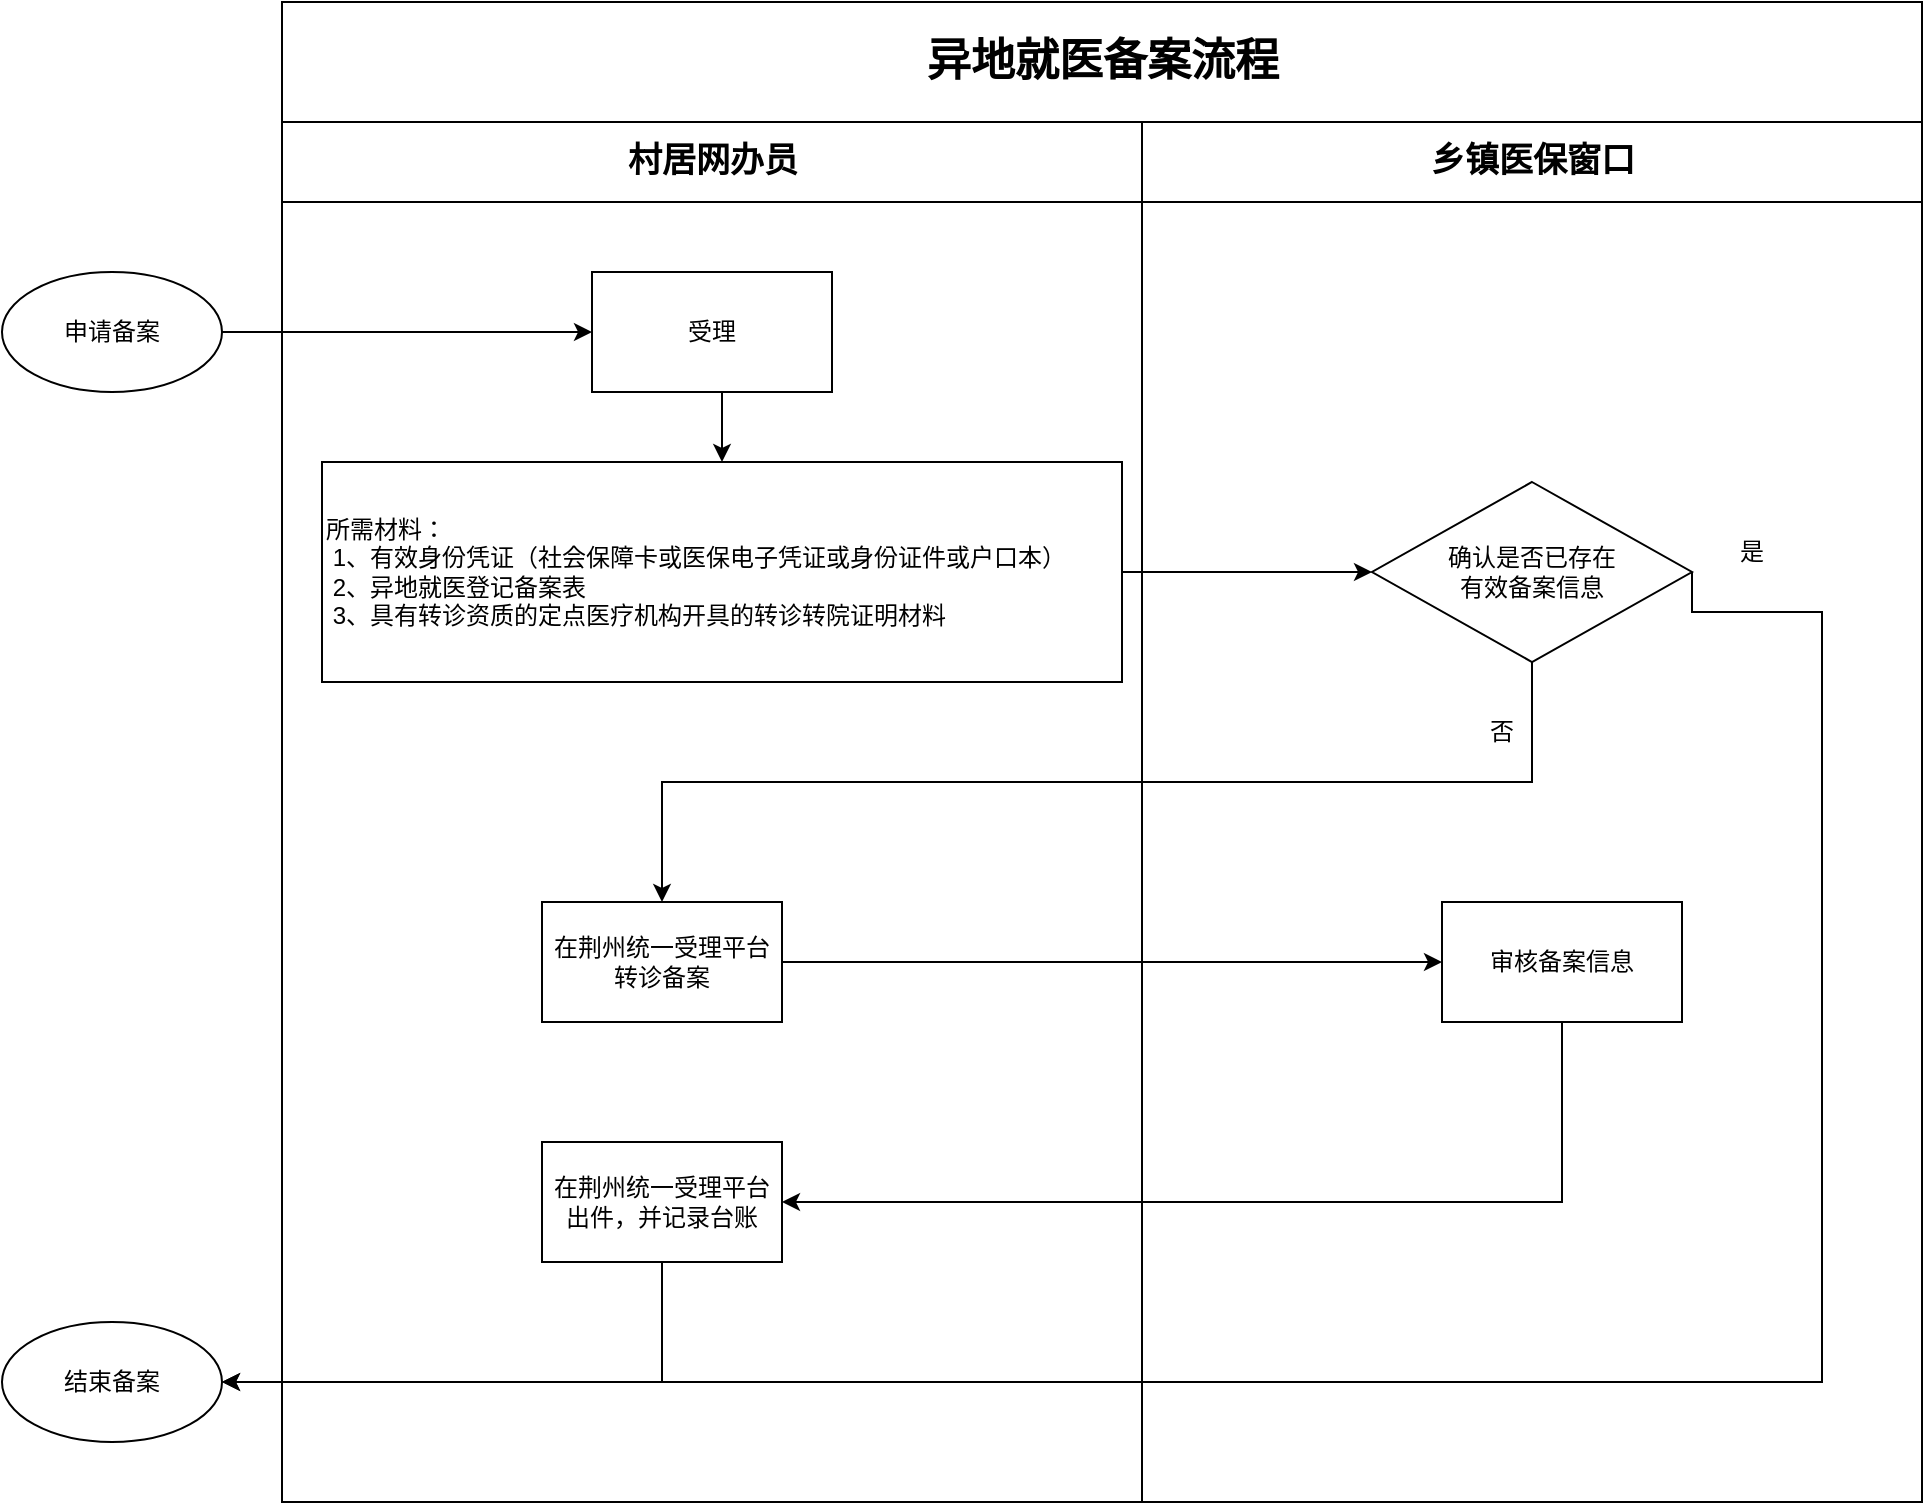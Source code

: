<mxfile version="21.3.0" type="github">
  <diagram name="Page-1" id="74e2e168-ea6b-b213-b513-2b3c1d86103e">
    <mxGraphModel dx="1434" dy="754" grid="1" gridSize="10" guides="1" tooltips="1" connect="1" arrows="1" fold="1" page="1" pageScale="1" pageWidth="1100" pageHeight="850" background="none" math="0" shadow="0">
      <root>
        <mxCell id="0" />
        <mxCell id="1" parent="0" />
        <mxCell id="77e6c97f196da883-1" value="&lt;font style=&quot;font-size: 22px;&quot;&gt;异地就医备案流程&lt;/font&gt;" style="swimlane;html=1;childLayout=stackLayout;startSize=60;rounded=0;shadow=0;labelBackgroundColor=none;strokeWidth=1;fontFamily=Verdana;fontSize=8;align=center;" parent="1" vertex="1">
          <mxGeometry x="190" y="30" width="820" height="750" as="geometry" />
        </mxCell>
        <mxCell id="77e6c97f196da883-26" style="edgeStyle=orthogonalEdgeStyle;rounded=1;html=1;labelBackgroundColor=none;startArrow=none;startFill=0;startSize=5;endArrow=classicThin;endFill=1;endSize=5;jettySize=auto;orthogonalLoop=1;strokeWidth=1;fontFamily=Verdana;fontSize=8" parent="77e6c97f196da883-1" edge="1">
          <mxGeometry relative="1" as="geometry">
            <mxPoint x="180" y="115" as="sourcePoint" />
          </mxGeometry>
        </mxCell>
        <mxCell id="77e6c97f196da883-27" style="edgeStyle=orthogonalEdgeStyle;rounded=1;html=1;labelBackgroundColor=none;startArrow=none;startFill=0;startSize=5;endArrow=classicThin;endFill=1;endSize=5;jettySize=auto;orthogonalLoop=1;strokeWidth=1;fontFamily=Verdana;fontSize=8" parent="77e6c97f196da883-1" edge="1">
          <mxGeometry relative="1" as="geometry">
            <Array as="points">
              <mxPoint x="240" y="155" />
              <mxPoint x="70" y="155" />
            </Array>
            <mxPoint x="230" y="175" as="targetPoint" />
          </mxGeometry>
        </mxCell>
        <mxCell id="77e6c97f196da883-3" value="&lt;font style=&quot;font-size: 17px;&quot;&gt;村居网办员&lt;/font&gt;" style="swimlane;html=1;startSize=40;fontSize=15;" parent="77e6c97f196da883-1" vertex="1">
          <mxGeometry y="60" width="430" height="690" as="geometry" />
        </mxCell>
        <mxCell id="lUG8p1Q0JQ3GMxAp1ghk-6" style="edgeStyle=orthogonalEdgeStyle;rounded=0;orthogonalLoop=1;jettySize=auto;html=1;exitX=0.5;exitY=1;exitDx=0;exitDy=0;entryX=0.5;entryY=0;entryDx=0;entryDy=0;" edge="1" parent="77e6c97f196da883-3" source="OW70eodI6QGYOFk5UgHM-3" target="lUG8p1Q0JQ3GMxAp1ghk-3">
          <mxGeometry relative="1" as="geometry" />
        </mxCell>
        <mxCell id="OW70eodI6QGYOFk5UgHM-3" value="受理" style="rounded=0;whiteSpace=wrap;html=1;" parent="77e6c97f196da883-3" vertex="1">
          <mxGeometry x="155" y="75" width="120" height="60" as="geometry" />
        </mxCell>
        <mxCell id="OW70eodI6QGYOFk5UgHM-6" value="在荆州统一受理平台转诊备案" style="rounded=0;whiteSpace=wrap;html=1;" parent="77e6c97f196da883-3" vertex="1">
          <mxGeometry x="130" y="390" width="120" height="60" as="geometry" />
        </mxCell>
        <mxCell id="OW70eodI6QGYOFk5UgHM-8" value="在荆州统一受理平台出件，并记录台账" style="rounded=0;whiteSpace=wrap;html=1;" parent="77e6c97f196da883-3" vertex="1">
          <mxGeometry x="130" y="510" width="120" height="60" as="geometry" />
        </mxCell>
        <mxCell id="lUG8p1Q0JQ3GMxAp1ghk-3" value="&lt;div&gt;所需材料：&lt;/div&gt;&lt;div&gt;&lt;span style=&quot;white-space: pre;&quot;&gt;	&lt;/span&gt;1、有效身份凭证（社会保障卡或医保电子凭证或身份证件或户口本）&lt;/div&gt;&lt;span style=&quot;white-space: pre;&quot;&gt;	&lt;/span&gt;2、异地就医登记备案表&lt;br&gt;&lt;span style=&quot;white-space: pre;&quot;&gt;	&lt;/span&gt;3、具有转诊资质的定点医疗机构开具的转诊转院证明材料" style="rounded=0;whiteSpace=wrap;html=1;align=left;" vertex="1" parent="77e6c97f196da883-3">
          <mxGeometry x="20" y="170" width="400" height="110" as="geometry" />
        </mxCell>
        <mxCell id="OW70eodI6QGYOFk5UgHM-1" value="&lt;font style=&quot;font-size: 17px;&quot;&gt;乡镇医保窗口&lt;/font&gt;" style="swimlane;html=1;startSize=40;fontSize=15;" parent="77e6c97f196da883-1" vertex="1">
          <mxGeometry x="430" y="60" width="390" height="690" as="geometry" />
        </mxCell>
        <mxCell id="OW70eodI6QGYOFk5UgHM-7" value="审核备案信息" style="rounded=0;whiteSpace=wrap;html=1;" parent="OW70eodI6QGYOFk5UgHM-1" vertex="1">
          <mxGeometry x="150" y="390" width="120" height="60" as="geometry" />
        </mxCell>
        <mxCell id="OW70eodI6QGYOFk5UgHM-18" value="是" style="text;html=1;strokeColor=none;fillColor=none;align=center;verticalAlign=middle;whiteSpace=wrap;rounded=0;" parent="OW70eodI6QGYOFk5UgHM-1" vertex="1">
          <mxGeometry x="275" y="200" width="60" height="30" as="geometry" />
        </mxCell>
        <mxCell id="pq9lWNX9NpfvpXnbQwIX-3" value="确认是否已存在&lt;br&gt;有效备案信息" style="rhombus;whiteSpace=wrap;html=1;" parent="OW70eodI6QGYOFk5UgHM-1" vertex="1">
          <mxGeometry x="115" y="180" width="160" height="90" as="geometry" />
        </mxCell>
        <mxCell id="lUG8p1Q0JQ3GMxAp1ghk-4" value="否" style="text;html=1;strokeColor=none;fillColor=none;align=center;verticalAlign=middle;whiteSpace=wrap;rounded=0;" vertex="1" parent="OW70eodI6QGYOFk5UgHM-1">
          <mxGeometry x="150" y="290" width="60" height="30" as="geometry" />
        </mxCell>
        <mxCell id="OW70eodI6QGYOFk5UgHM-12" style="edgeStyle=orthogonalEdgeStyle;rounded=0;orthogonalLoop=1;jettySize=auto;html=1;exitX=1;exitY=0.5;exitDx=0;exitDy=0;entryX=0;entryY=0.5;entryDx=0;entryDy=0;" parent="77e6c97f196da883-1" source="OW70eodI6QGYOFk5UgHM-6" target="OW70eodI6QGYOFk5UgHM-7" edge="1">
          <mxGeometry relative="1" as="geometry" />
        </mxCell>
        <mxCell id="OW70eodI6QGYOFk5UgHM-13" style="edgeStyle=orthogonalEdgeStyle;rounded=0;orthogonalLoop=1;jettySize=auto;html=1;exitX=0.5;exitY=1;exitDx=0;exitDy=0;entryX=1;entryY=0.5;entryDx=0;entryDy=0;" parent="77e6c97f196da883-1" source="OW70eodI6QGYOFk5UgHM-7" target="OW70eodI6QGYOFk5UgHM-8" edge="1">
          <mxGeometry relative="1" as="geometry" />
        </mxCell>
        <mxCell id="pq9lWNX9NpfvpXnbQwIX-4" style="edgeStyle=orthogonalEdgeStyle;rounded=0;orthogonalLoop=1;jettySize=auto;html=1;exitX=0.5;exitY=1;exitDx=0;exitDy=0;" parent="77e6c97f196da883-1" source="pq9lWNX9NpfvpXnbQwIX-3" target="OW70eodI6QGYOFk5UgHM-6" edge="1">
          <mxGeometry relative="1" as="geometry" />
        </mxCell>
        <mxCell id="lUG8p1Q0JQ3GMxAp1ghk-8" style="edgeStyle=orthogonalEdgeStyle;rounded=0;orthogonalLoop=1;jettySize=auto;html=1;exitX=1;exitY=0.5;exitDx=0;exitDy=0;entryX=0;entryY=0.5;entryDx=0;entryDy=0;" edge="1" parent="77e6c97f196da883-1" source="lUG8p1Q0JQ3GMxAp1ghk-3" target="pq9lWNX9NpfvpXnbQwIX-3">
          <mxGeometry relative="1" as="geometry" />
        </mxCell>
        <mxCell id="OW70eodI6QGYOFk5UgHM-9" style="edgeStyle=orthogonalEdgeStyle;rounded=0;orthogonalLoop=1;jettySize=auto;html=1;exitX=1;exitY=0.5;exitDx=0;exitDy=0;" parent="1" source="OW70eodI6QGYOFk5UgHM-4" target="OW70eodI6QGYOFk5UgHM-3" edge="1">
          <mxGeometry relative="1" as="geometry" />
        </mxCell>
        <mxCell id="OW70eodI6QGYOFk5UgHM-4" value="申请备案" style="ellipse;whiteSpace=wrap;html=1;" parent="1" vertex="1">
          <mxGeometry x="50" y="165" width="110" height="60" as="geometry" />
        </mxCell>
        <mxCell id="OW70eodI6QGYOFk5UgHM-14" value="结束备案" style="ellipse;whiteSpace=wrap;html=1;" parent="1" vertex="1">
          <mxGeometry x="50" y="690" width="110" height="60" as="geometry" />
        </mxCell>
        <mxCell id="OW70eodI6QGYOFk5UgHM-17" style="edgeStyle=orthogonalEdgeStyle;rounded=0;orthogonalLoop=1;jettySize=auto;html=1;exitX=0.5;exitY=1;exitDx=0;exitDy=0;entryX=1;entryY=0.5;entryDx=0;entryDy=0;" parent="1" source="OW70eodI6QGYOFk5UgHM-8" target="OW70eodI6QGYOFk5UgHM-14" edge="1">
          <mxGeometry relative="1" as="geometry" />
        </mxCell>
        <mxCell id="pq9lWNX9NpfvpXnbQwIX-5" style="edgeStyle=orthogonalEdgeStyle;rounded=0;orthogonalLoop=1;jettySize=auto;html=1;exitX=1;exitY=0.5;exitDx=0;exitDy=0;entryX=1;entryY=0.5;entryDx=0;entryDy=0;" parent="1" source="pq9lWNX9NpfvpXnbQwIX-3" target="OW70eodI6QGYOFk5UgHM-14" edge="1">
          <mxGeometry relative="1" as="geometry">
            <Array as="points">
              <mxPoint x="895" y="335" />
              <mxPoint x="960" y="335" />
              <mxPoint x="960" y="720" />
            </Array>
          </mxGeometry>
        </mxCell>
      </root>
    </mxGraphModel>
  </diagram>
</mxfile>
